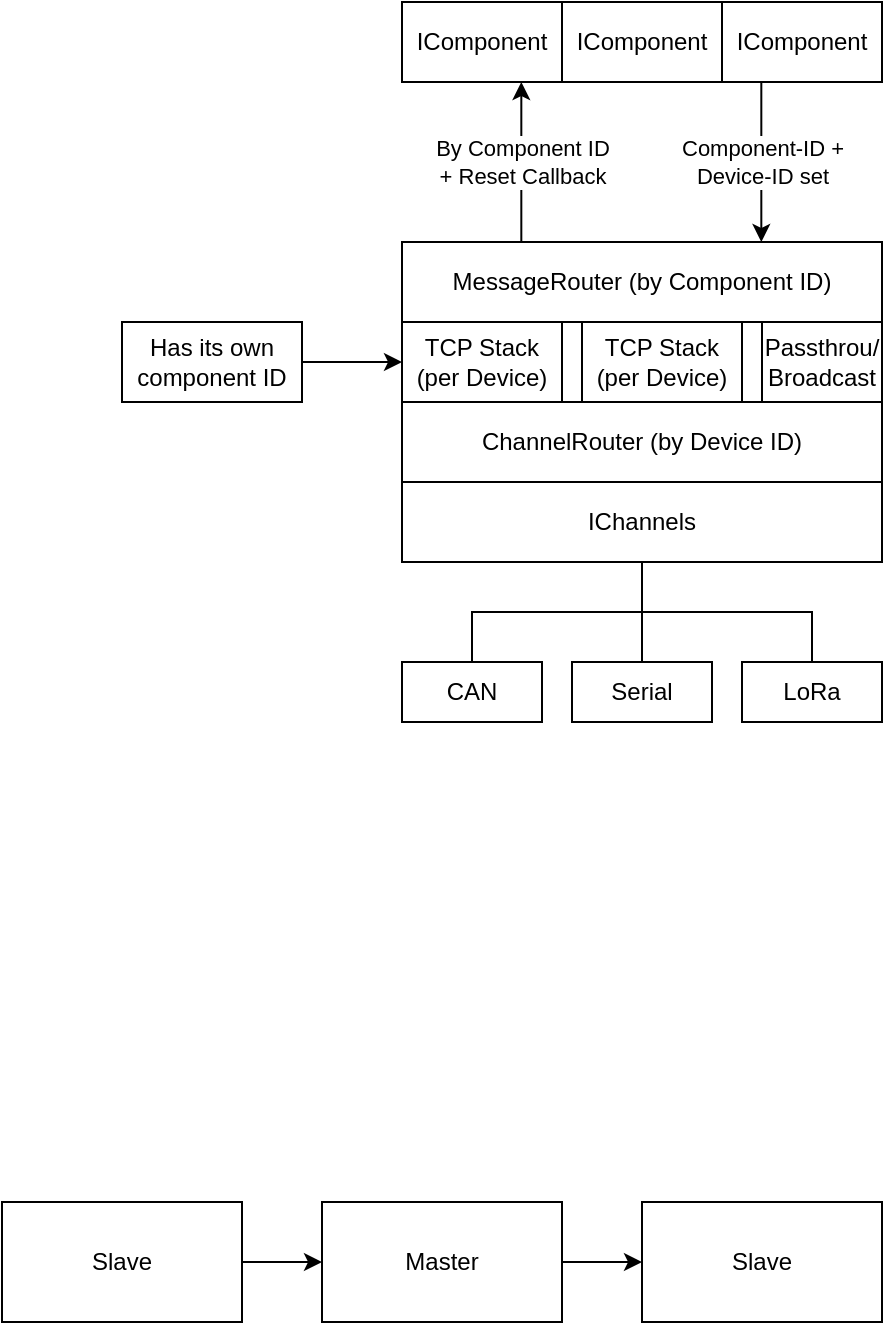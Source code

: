 <mxfile version="15.4.0" type="device"><diagram id="yoooOgHj9V5vt1ZvaUHE" name="Network Stack"><mxGraphModel dx="460" dy="805" grid="1" gridSize="10" guides="1" tooltips="1" connect="1" arrows="1" fold="1" page="1" pageScale="1" pageWidth="827" pageHeight="1169" math="0" shadow="0"><root><mxCell id="0"/><mxCell id="1" parent="0"/><mxCell id="svqGpA8TzLWa1RKL7GiC-1" value="IChannels" style="rounded=0;whiteSpace=wrap;html=1;" vertex="1" parent="1"><mxGeometry x="280" y="320" width="240" height="40" as="geometry"/></mxCell><mxCell id="svqGpA8TzLWa1RKL7GiC-2" value="CAN" style="rounded=0;whiteSpace=wrap;html=1;" vertex="1" parent="1"><mxGeometry x="280" y="410" width="70" height="30" as="geometry"/></mxCell><mxCell id="svqGpA8TzLWa1RKL7GiC-3" value="Serial" style="rounded=0;whiteSpace=wrap;html=1;" vertex="1" parent="1"><mxGeometry x="365" y="410" width="70" height="30" as="geometry"/></mxCell><mxCell id="svqGpA8TzLWa1RKL7GiC-4" value="LoRa" style="rounded=0;whiteSpace=wrap;html=1;" vertex="1" parent="1"><mxGeometry x="450" y="410" width="70" height="30" as="geometry"/></mxCell><mxCell id="svqGpA8TzLWa1RKL7GiC-5" value="" style="endArrow=none;html=1;rounded=0;edgeStyle=orthogonalEdgeStyle;exitX=0.5;exitY=0;exitDx=0;exitDy=0;entryX=0.5;entryY=1;entryDx=0;entryDy=0;" edge="1" parent="1" source="svqGpA8TzLWa1RKL7GiC-2" target="svqGpA8TzLWa1RKL7GiC-1"><mxGeometry width="50" height="50" relative="1" as="geometry"><mxPoint x="600" y="440" as="sourcePoint"/><mxPoint x="650" y="390" as="targetPoint"/></mxGeometry></mxCell><mxCell id="svqGpA8TzLWa1RKL7GiC-6" value="" style="endArrow=none;html=1;rounded=0;edgeStyle=orthogonalEdgeStyle;exitX=0.5;exitY=0;exitDx=0;exitDy=0;entryX=0.5;entryY=1;entryDx=0;entryDy=0;" edge="1" parent="1" source="svqGpA8TzLWa1RKL7GiC-3" target="svqGpA8TzLWa1RKL7GiC-1"><mxGeometry width="50" height="50" relative="1" as="geometry"><mxPoint x="600" y="440" as="sourcePoint"/><mxPoint x="650" y="390" as="targetPoint"/></mxGeometry></mxCell><mxCell id="svqGpA8TzLWa1RKL7GiC-7" value="" style="endArrow=none;html=1;rounded=0;edgeStyle=orthogonalEdgeStyle;exitX=0.5;exitY=0;exitDx=0;exitDy=0;entryX=0.5;entryY=1;entryDx=0;entryDy=0;" edge="1" parent="1" source="svqGpA8TzLWa1RKL7GiC-4" target="svqGpA8TzLWa1RKL7GiC-1"><mxGeometry width="50" height="50" relative="1" as="geometry"><mxPoint x="600" y="440" as="sourcePoint"/><mxPoint x="650" y="390" as="targetPoint"/></mxGeometry></mxCell><mxCell id="svqGpA8TzLWa1RKL7GiC-8" value="TCP Stack (per Device)" style="rounded=0;whiteSpace=wrap;html=1;" vertex="1" parent="1"><mxGeometry x="280" y="240" width="80" height="40" as="geometry"/></mxCell><mxCell id="svqGpA8TzLWa1RKL7GiC-9" value="Passthrou/&lt;br&gt;Broadcast" style="rounded=0;whiteSpace=wrap;html=1;" vertex="1" parent="1"><mxGeometry x="460" y="240" width="60" height="40" as="geometry"/></mxCell><mxCell id="svqGpA8TzLWa1RKL7GiC-14" value="" style="edgeStyle=orthogonalEdgeStyle;rounded=0;orthogonalLoop=1;jettySize=auto;html=1;" edge="1" parent="1" source="svqGpA8TzLWa1RKL7GiC-12" target="svqGpA8TzLWa1RKL7GiC-13"><mxGeometry relative="1" as="geometry"/></mxCell><mxCell id="svqGpA8TzLWa1RKL7GiC-12" value="Slave" style="rounded=0;whiteSpace=wrap;html=1;" vertex="1" parent="1"><mxGeometry x="80" y="680" width="120" height="60" as="geometry"/></mxCell><mxCell id="svqGpA8TzLWa1RKL7GiC-16" value="" style="edgeStyle=orthogonalEdgeStyle;rounded=0;orthogonalLoop=1;jettySize=auto;html=1;" edge="1" parent="1" source="svqGpA8TzLWa1RKL7GiC-13" target="svqGpA8TzLWa1RKL7GiC-15"><mxGeometry relative="1" as="geometry"/></mxCell><mxCell id="svqGpA8TzLWa1RKL7GiC-13" value="Master" style="rounded=0;whiteSpace=wrap;html=1;" vertex="1" parent="1"><mxGeometry x="240" y="680" width="120" height="60" as="geometry"/></mxCell><mxCell id="svqGpA8TzLWa1RKL7GiC-15" value="Slave" style="rounded=0;whiteSpace=wrap;html=1;" vertex="1" parent="1"><mxGeometry x="400" y="680" width="120" height="60" as="geometry"/></mxCell><mxCell id="svqGpA8TzLWa1RKL7GiC-17" value="MessageRouter (by Component ID)" style="rounded=0;whiteSpace=wrap;html=1;" vertex="1" parent="1"><mxGeometry x="280" y="200" width="240" height="40" as="geometry"/></mxCell><mxCell id="svqGpA8TzLWa1RKL7GiC-18" value="IComponent" style="rounded=0;whiteSpace=wrap;html=1;" vertex="1" parent="1"><mxGeometry x="280" y="80" width="80" height="40" as="geometry"/></mxCell><mxCell id="svqGpA8TzLWa1RKL7GiC-19" value="IComponent" style="rounded=0;whiteSpace=wrap;html=1;" vertex="1" parent="1"><mxGeometry x="360" y="80" width="80" height="40" as="geometry"/></mxCell><mxCell id="svqGpA8TzLWa1RKL7GiC-20" value="IComponent" style="rounded=0;whiteSpace=wrap;html=1;" vertex="1" parent="1"><mxGeometry x="440" y="80" width="80" height="40" as="geometry"/></mxCell><mxCell id="svqGpA8TzLWa1RKL7GiC-29" value="ChannelRouter (by Device ID)" style="rounded=0;whiteSpace=wrap;html=1;" vertex="1" parent="1"><mxGeometry x="280" y="280" width="240" height="40" as="geometry"/></mxCell><mxCell id="svqGpA8TzLWa1RKL7GiC-38" value="By Component ID&lt;br&gt;+ Reset Callback" style="endArrow=classic;html=1;rounded=0;edgeStyle=orthogonalEdgeStyle;" edge="1" parent="1"><mxGeometry width="50" height="50" relative="1" as="geometry"><mxPoint x="339.66" y="200" as="sourcePoint"/><mxPoint x="339.66" y="120" as="targetPoint"/></mxGeometry></mxCell><mxCell id="svqGpA8TzLWa1RKL7GiC-40" value="Component-ID +&lt;br&gt;Device-ID set" style="endArrow=classic;html=1;rounded=0;edgeStyle=orthogonalEdgeStyle;" edge="1" parent="1"><mxGeometry width="50" height="50" relative="1" as="geometry"><mxPoint x="459.66" y="120" as="sourcePoint"/><mxPoint x="459.66" y="200" as="targetPoint"/></mxGeometry></mxCell><mxCell id="svqGpA8TzLWa1RKL7GiC-41" value="TCP Stack (per Device)" style="rounded=0;whiteSpace=wrap;html=1;" vertex="1" parent="1"><mxGeometry x="370" y="240" width="80" height="40" as="geometry"/></mxCell><mxCell id="svqGpA8TzLWa1RKL7GiC-42" value="" style="endArrow=classic;html=1;rounded=0;edgeStyle=orthogonalEdgeStyle;entryX=0;entryY=0.5;entryDx=0;entryDy=0;exitX=1;exitY=0.5;exitDx=0;exitDy=0;" edge="1" parent="1" source="svqGpA8TzLWa1RKL7GiC-43" target="svqGpA8TzLWa1RKL7GiC-8"><mxGeometry width="50" height="50" relative="1" as="geometry"><mxPoint x="220" y="270" as="sourcePoint"/><mxPoint x="210" y="220" as="targetPoint"/></mxGeometry></mxCell><mxCell id="svqGpA8TzLWa1RKL7GiC-43" value="Has its own component ID" style="rounded=0;whiteSpace=wrap;html=1;" vertex="1" parent="1"><mxGeometry x="140" y="240" width="90" height="40" as="geometry"/></mxCell></root></mxGraphModel></diagram></mxfile>